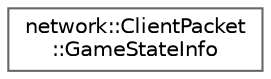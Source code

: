 digraph "Graphical Class Hierarchy"
{
 // LATEX_PDF_SIZE
  bgcolor="transparent";
  edge [fontname=Helvetica,fontsize=10,labelfontname=Helvetica,labelfontsize=10];
  node [fontname=Helvetica,fontsize=10,shape=box,height=0.2,width=0.4];
  rankdir="LR";
  Node0 [label="network::ClientPacket\l::GameStateInfo",height=0.2,width=0.4,color="grey40", fillcolor="white", style="filled",URL="$d0/d33/structnetwork_1_1_client_packet_1_1_game_state_info.html",tooltip=" "];
}

